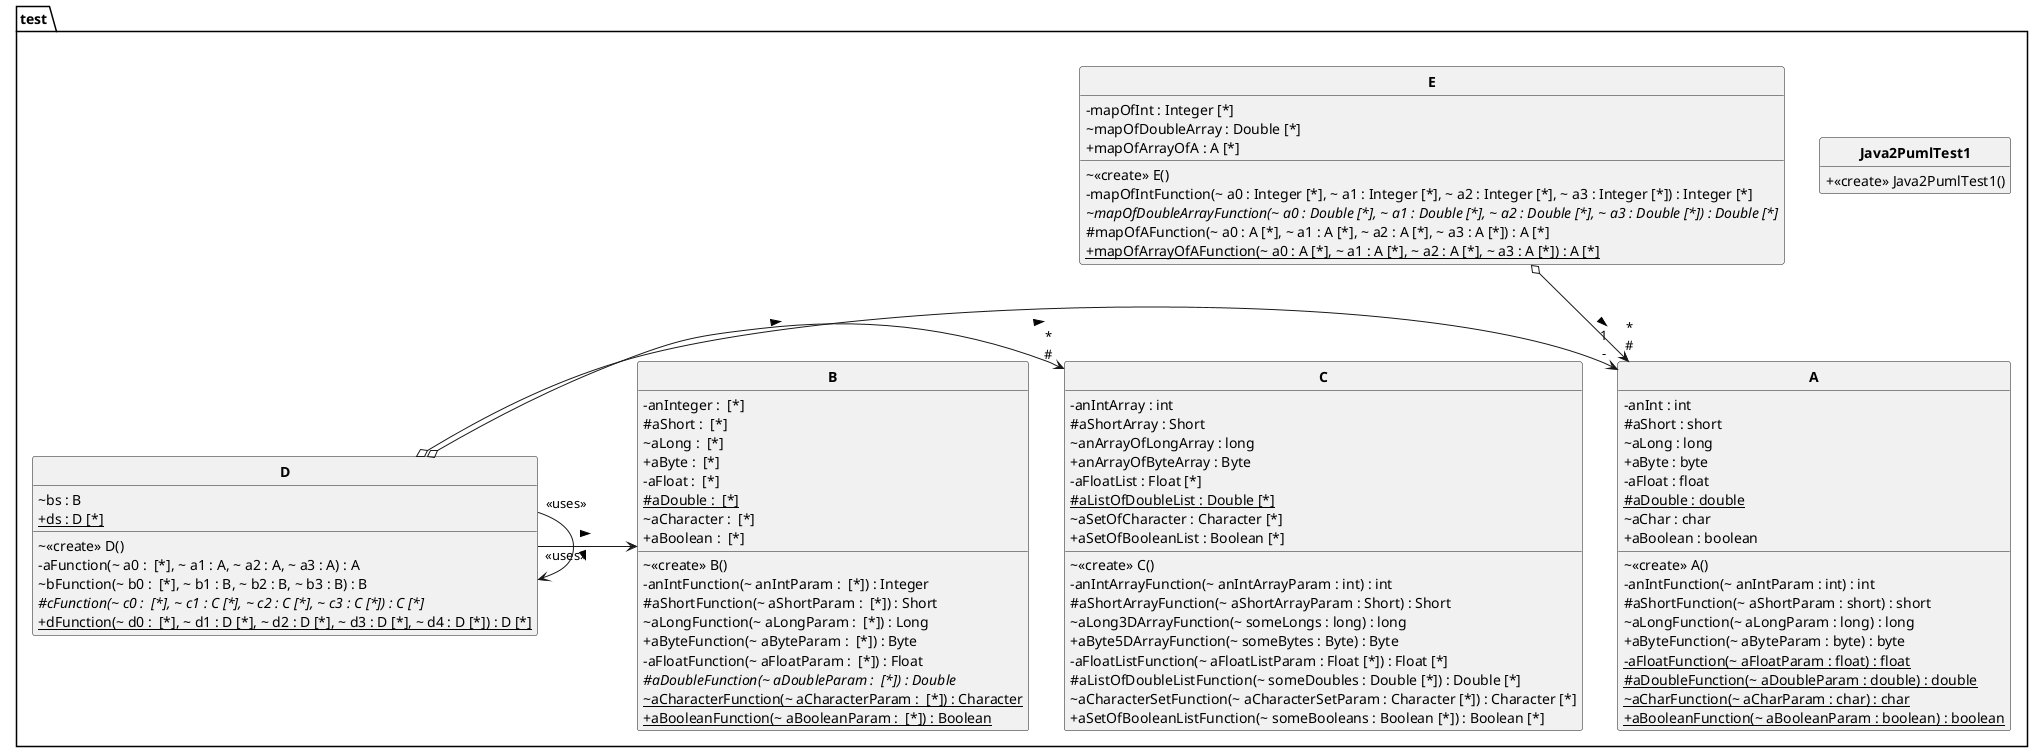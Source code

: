 @startuml
'https://plantuml.com/class-diagram
skinparam style strictuml
skinparam classAttributeIconSize 0
skinparam classFontStyle Bold

hide empty members

package test{
class Java2PumlTest1{
	+ <<create>> Java2PumlTest1()
}

class A{
	- anInt : int
	# aShort : short
	~ aLong : long
	+ aByte : byte
	- aFloat : float
	# aDouble : double {static}
	~ aChar : char
	+ aBoolean : boolean
	~ <<create>> A()
	- anIntFunction(~ anIntParam : int) : int
	# aShortFunction(~ aShortParam : short) : short
	~ aLongFunction(~ aLongParam : long) : long
	+ aByteFunction(~ aByteParam : byte) : byte
	- aFloatFunction(~ aFloatParam : float) {static} : float
	# aDoubleFunction(~ aDoubleParam : double) {static} : double
	~ aCharFunction(~ aCharParam : char) {static} : char
	+ aBooleanFunction(~ aBooleanParam : boolean) {static} : boolean
}

class B{
	- anInteger :  [*]
	# aShort :  [*]
	~ aLong :  [*]
	+ aByte :  [*]
	- aFloat :  [*]
	# aDouble :  [*] {static}
	~ aCharacter :  [*]
	+ aBoolean :  [*]
	~ <<create>> B()
	- anIntFunction(~ anIntParam :  [*]) : Integer
	# aShortFunction(~ aShortParam :  [*]) : Short
	~ aLongFunction(~ aLongParam :  [*]) : Long
	+ aByteFunction(~ aByteParam :  [*]) : Byte
	- aFloatFunction(~ aFloatParam :  [*]) : Float
	# aDoubleFunction(~ aDoubleParam :  [*]) {abstract} : Double
	~ aCharacterFunction(~ aCharacterParam :  [*]) {static} : Character
	+ aBooleanFunction(~ aBooleanParam :  [*]) {static} : Boolean
}

class C{
	- anIntArray : int
	# aShortArray : Short
	~ anArrayOfLongArray : long
	+ anArrayOfByteArray : Byte
	- aFloatList : Float [*]
	# aListOfDoubleList : Double [*] {static}
	~ aSetOfCharacter : Character [*]
	+ aSetOfBooleanList : Boolean [*]
	~ <<create>> C()
	- anIntArrayFunction(~ anIntArrayParam : int) : int
	# aShortArrayFunction(~ aShortArrayParam : Short) : Short
	~ aLong3DArrayFunction(~ someLongs : long) : long
	+ aByte5DArrayFunction(~ someBytes : Byte) : Byte
	- aFloatListFunction(~ aFloatListParam : Float [*]) : Float [*]
	# aListOfDoubleListFunction(~ someDoubles : Double [*]) : Double [*]
	~ aCharacterSetFunction(~ aCharacterSetParam : Character [*]) : Character [*]
	+ aSetOfBooleanListFunction(~ someBooleans : Boolean [*]) : Boolean [*]
}

class D{
	~ bs : B
	+ ds : D [*] {static}
	~ <<create>> D()
	- aFunction(~ a0 :  [*], ~ a1 : A, ~ a2 : A, ~ a3 : A) : A
	~ bFunction(~ b0 :  [*], ~ b1 : B, ~ b2 : B, ~ b3 : B) : B
	# cFunction(~ c0 :  [*], ~ c1 : C [*], ~ c2 : C [*], ~ c3 : C [*]) {abstract} : C [*]
	+ dFunction(~ d0 :  [*], ~ d1 : D [*], ~ d2 : D [*], ~ d3 : D [*], ~ d4 : D [*]) {static} : D [*]
}

class E{
	- mapOfInt : Integer [*]
	~ mapOfDoubleArray : Double [*]
	+ mapOfArrayOfA : A [*]
	~ <<create>> E()
	- mapOfIntFunction(~ a0 : Integer [*], ~ a1 : Integer [*], ~ a2 : Integer [*], ~ a3 : Integer [*]) : Integer [*]
	~ mapOfDoubleArrayFunction(~ a0 : Double [*], ~ a1 : Double [*], ~ a2 : Double [*], ~ a3 : Double [*]) {abstract} : Double [*]
	# mapOfAFunction(~ a0 : A [*], ~ a1 : A [*], ~ a2 : A [*], ~ a3 : A [*]) : A [*]
	+ mapOfArrayOfAFunction(~ a0 : A [*], ~ a1 : A [*], ~ a2 : A [*], ~ a3 : A [*]) {static} : A [*]
}


'@PumlAggregation
D o-> "1\n - " A : "          \n >"

'@PumlAggregation
D o-> "*\n # " C : "          \n >"
D -> B : "<<uses>>"\n >
D -> D : "<<uses>>"\n >

'@PumlAggregation
E o--> "*\n # " A : "          \n >"

}
@enduml